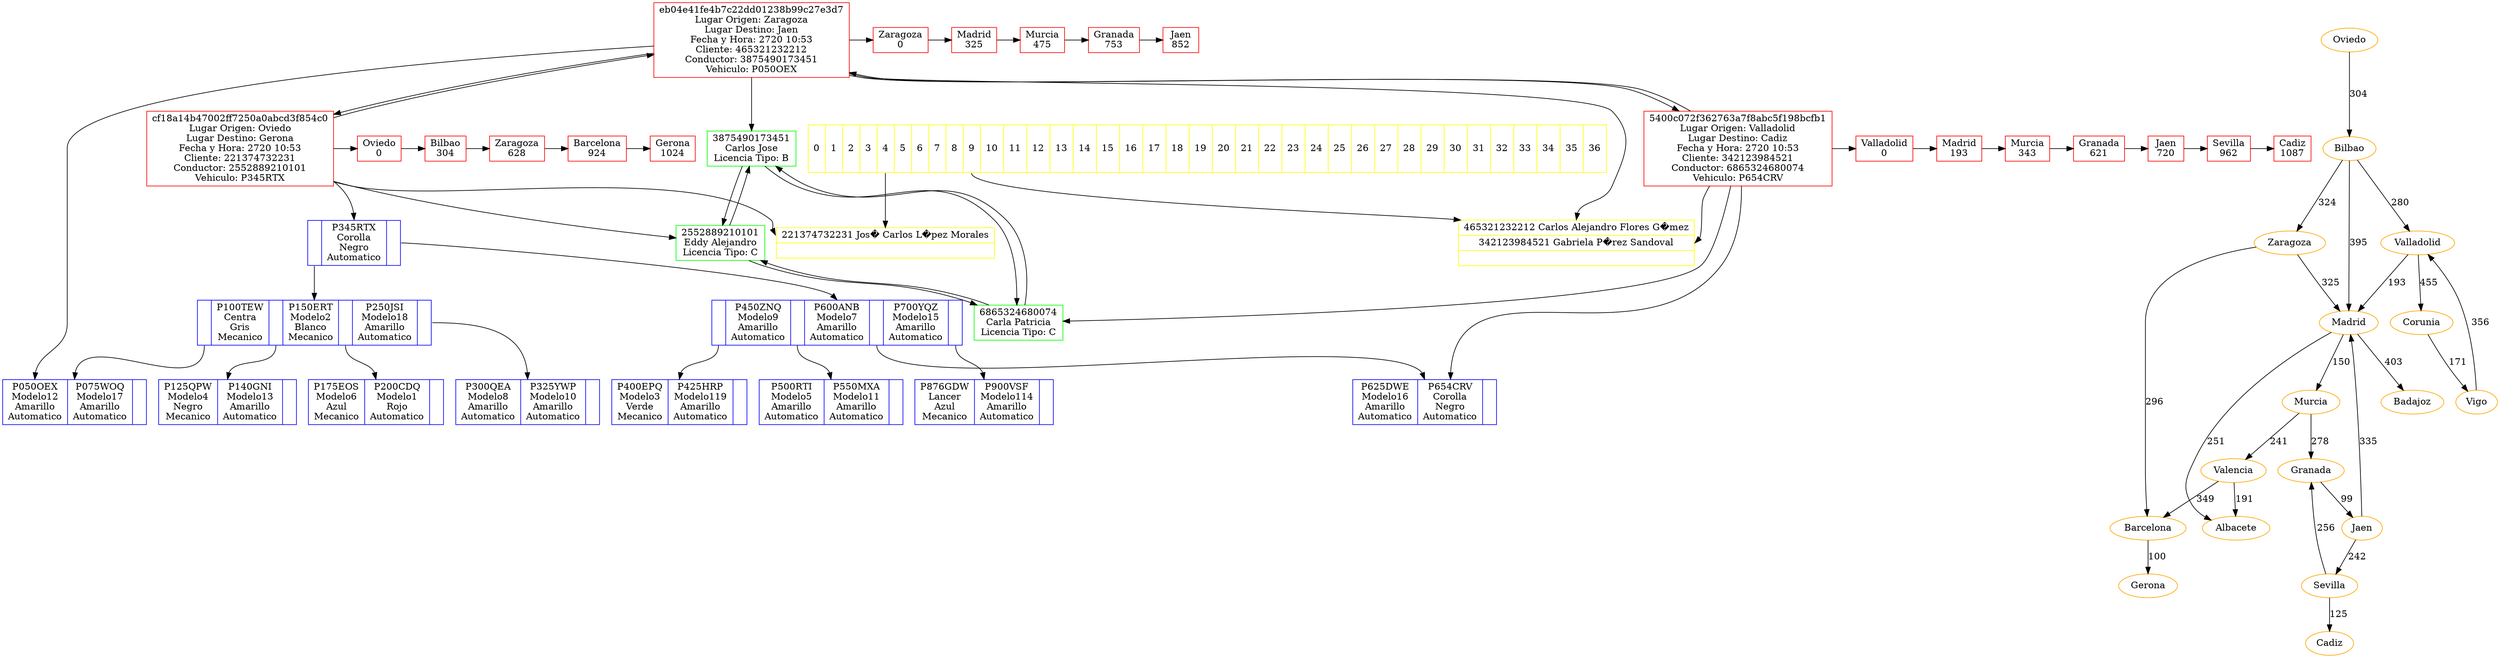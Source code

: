 digraph General{ 
node[shape=box, nodesep=0.5]; 
rankdir = TB; 


subgraph ArbolB{ 
rankdir = TB; 
node [shape = record, color=blue]; 
12345952[label ="<16659666>|<17060311>P345RTX&#92;nCorolla&#92;nNegro&#92;nAutomatico|<21443012>"]; 
16659666[label ="<7994350>|<22418071>P100TEW&#92;nCentra&#92;nGris&#92;nMecanico|<15166019>|<3059210>P150ERT&#92;nModelo2&#92;nBlanco&#92;nMecanico|<32481258>|<4384682>P250JSI&#92;nModelo18&#92;nAmarillo&#92;nAutomatico|<19414291>"]; 
7994350[label ="<15178626>P050OEX&#92;nModelo12&#92;nAmarillo&#92;nAutomatico|<17322235>P075WOQ&#92;nModelo17&#92;nAmarillo&#92;nAutomatico|"]; 
15166019[label ="<9212743>P125QPW&#92;nModelo4&#92;nNegro&#92;nMecanico|<4121120>P140GNI&#92;nModelo13&#92;nAmarillo&#92;nAutomatico|"]; 
32481258[label ="<10176686>P175EOS&#92;nModelo6&#92;nAzul&#92;nMecanico|<17516174>P200CDQ&#92;nModelo1&#92;nRojo&#92;nAutomatico|"]; 
19414291[label ="<31453635>P300QEA&#92;nModelo8&#92;nAmarillo&#92;nAutomatico|<13840122>P325YWP&#92;nModelo10&#92;nAmarillo&#92;nAutomatico|"]; 
21443012[label ="<10346230>|<28169181>P450ZNQ&#92;nModelo9&#92;nAmarillo&#92;nAutomatico|<26504834>|<1916148>P600ANB&#92;nModelo7&#92;nAmarillo&#92;nAutomatico|<12400047>|<30091742>P700YQZ&#92;nModelo15&#92;nAmarillo&#92;nAutomatico|<30124827>"]; 
10346230[label ="<11980106>P400EPQ&#92;nModelo3&#92;nVerde&#92;nMecanico|<32211070>P425HRP&#92;nModelo119&#92;nAmarillo&#92;nAutomatico|"]; 
26504834[label ="<30852356>P500RTI&#92;nModelo5&#92;nAmarillo&#92;nAutomatico|<18426646>P550MXA&#92;nModelo11&#92;nAmarillo&#92;nAutomatico|"]; 
12400047[label ="<32861986>P625DWE&#92;nModelo16&#92;nAmarillo&#92;nAutomatico|<9106642>P654CRV&#92;nCorolla&#92;nNegro&#92;nAutomatico|"]; 
30124827[label ="<28442146>P876GDW&#92;nLancer&#92;nAzul&#92;nMecanico|<18230553>P900VSF&#92;nModelo114&#92;nAmarillo&#92;nAutomatico|"]; 

12345952:16659666->16659666:n; 
12345952:21443012->21443012:n; 
16659666:7994350->7994350:n; 
16659666:15166019->15166019:n; 
16659666:32481258->32481258:n; 
16659666:19414291->19414291:n; 
21443012:10346230->10346230:n; 
21443012:26504834->26504834:n; 
21443012:12400047->12400047:n; 
21443012:30124827->30124827:n; 
} 


subgraph TablaHash{ 
nodesep =.01; 
rankdir = LR; 
node[shape=record,width=.1,height=1, color=yellow]; 
nodeArray[label="<f0>0|<f1>1|<f2>2|<f3>3|<f4>4|<f5>5|<f6>6|<f7>7|<f8>8|<f9>9|<f10>10|<f11>11|<f12>12|<f13>13|<f14>14|<f15>15|<f16>16|<f17>17|<f18>18|<f19>19|<f20>20|<f21>21|<f22>22|<f23>23|<f24>24|<f25>25|<f26>26|<f27>27|<f28>28|<f29>29|<f30>30|<f31>31|<f32>32|<f33>33|<f34>34|<f35>35|<f36>36"]; 
node4[label="{<7563485>221374732231 Jos� Carlos L�pez Morales|}", height = 0.1]; 
node9[label="{<774188>465321232212 Carlos Alejandro Flores G�mez|<15330583>342123984521 Gabriela P�rez Sandoval|}", height = 0.1]; 

nodeArray:f4->node4:f0; 
nodeArray:f9->node9:f0; 
} 


subgraph Lista_Conductores{ 
rankdir = LR; 
node[shape=box, color=green] 
"4389538"[label ="2552889210101&#92;nEddy Alejandro&#92;nLicencia Tipo: C"]; 
"8297640"[label ="3875490173451&#92;nCarlos Jose&#92;nLicencia Tipo: B"]; 
"17185556"[label ="6865324680074&#92;nCarla Patricia&#92;nLicencia Tipo: C"]; 
"4389538"->"8297640"
"4389538"->"17185556"
"8297640"->"17185556"
"8297640"->"4389538"
"17185556"->"4389538"
"17185556"->"8297640"
}


subgraph BlockChain{ 
node[shape=box, color=red]; 
rankdir = LR; 

"2849012"[label = "cf18a14b47002ff7250a0abcd3f854c0&#92;nLugar Origen: Oviedo&#92;nLugar Destino: Gerona&#92;nFecha y Hora: 2720 10:53&#92;nCliente: 221374732231&#92;nConductor: 2552889210101&#92;nVehiculo: P345RTX"] 
"12545980"[label = "eb04e41fe4b7c22dd01238b99c27e3d7&#92;nLugar Origen: Zaragoza&#92;nLugar Destino: Jaen&#92;nFecha y Hora: 2720 10:53&#92;nCliente: 465321232212&#92;nConductor: 3875490173451&#92;nVehiculo: P050OEX"] 
"2736801"[label = "5400c072f362763a7f8abc5f198bcfb1&#92;nLugar Origen: Valladolid&#92;nLugar Destino: Cadiz&#92;nFecha y Hora: 2720 10:53&#92;nCliente: 342123984521&#92;nConductor: 6865324680074&#92;nVehiculo: P654CRV"] 
"2849012"->"12545980"; 
"12545980"->"2849012"; 
"12545980"->"2736801"; 
"2736801"->"12545980"; 

subgraph ruta_2849012{ 
rank=same; 
"Oviedo_2849012"[label="Oviedo&#92;n0"]; 
"Bilbao_2849012"[label="Bilbao&#92;n304"]; 
"Zaragoza_2849012"[label="Zaragoza&#92;n628"]; 
"Barcelona_2849012"[label="Barcelona&#92;n924"]; 
"Gerona_2849012"[label="Gerona&#92;n1024"]; 

"Oviedo_2849012"->"Bilbao_2849012"; 
"Bilbao_2849012"->"Zaragoza_2849012"; 
"Zaragoza_2849012"->"Barcelona_2849012"; 
"Barcelona_2849012"->"Gerona_2849012"; 
}
subgraph ruta_12545980{ 
rank=same; 
"Zaragoza_12545980"[label="Zaragoza&#92;n0"]; 
"Madrid_12545980"[label="Madrid&#92;n325"]; 
"Murcia_12545980"[label="Murcia&#92;n475"]; 
"Granada_12545980"[label="Granada&#92;n753"]; 
"Jaen_12545980"[label="Jaen&#92;n852"]; 

"Zaragoza_12545980"->"Madrid_12545980"; 
"Madrid_12545980"->"Murcia_12545980"; 
"Murcia_12545980"->"Granada_12545980"; 
"Granada_12545980"->"Jaen_12545980"; 
}
subgraph ruta_2736801{ 
rank=same; 
"Valladolid_2736801"[label="Valladolid&#92;n0"]; 
"Madrid_2736801"[label="Madrid&#92;n193"]; 
"Murcia_2736801"[label="Murcia&#92;n343"]; 
"Granada_2736801"[label="Granada&#92;n621"]; 
"Jaen_2736801"[label="Jaen&#92;n720"]; 
"Sevilla_2736801"[label="Sevilla&#92;n962"]; 
"Cadiz_2736801"[label="Cadiz&#92;n1087"]; 

"Valladolid_2736801"->"Madrid_2736801"; 
"Madrid_2736801"->"Murcia_2736801"; 
"Murcia_2736801"->"Granada_2736801"; 
"Granada_2736801"->"Jaen_2736801"; 
"Jaen_2736801"->"Sevilla_2736801"; 
"Sevilla_2736801"->"Cadiz_2736801"; 
}
{rank=same "2849012" "Oviedo_2849012"} 
"2849012"->"Oviedo_2849012"; 
{rank=same "12545980" "Zaragoza_12545980"} 
"12545980"->"Zaragoza_12545980"; 
{rank=same "2736801" "Valladolid_2736801"} 
"2736801"->"Valladolid_2736801"; 

}

subgraph Grafo{ 
rankdir = LR; 
node[shape=oval, color=orange]; 
"Oviedo_G"[label="Oviedo"] 
"Bilbao_G"[label="Bilbao"] 
"Zaragoza_G"[label="Zaragoza"] 
"Madrid_G"[label="Madrid"] 
"Valladolid_G"[label="Valladolid"] 
"Barcelona_G"[label="Barcelona"] 
"Gerona_G"[label="Gerona"] 
"Corunia_G"[label="Corunia"] 
"Vigo_G"[label="Vigo"] 
"Badajoz_G"[label="Badajoz"] 
"Albacete_G"[label="Albacete"] 
"Murcia_G"[label="Murcia"] 
"Valencia_G"[label="Valencia"] 
"Granada_G"[label="Granada"] 
"Jaen_G"[label="Jaen"] 
"Sevilla_G"[label="Sevilla"] 
"Cadiz_G"[label="Cadiz"] 

"Oviedo_G" -> "Bilbao_G"[label= "304"] 
"Bilbao_G" -> "Zaragoza_G"[label= "324"] 
"Bilbao_G" -> "Madrid_G"[label= "395"] 
"Bilbao_G" -> "Valladolid_G"[label= "280"] 
"Zaragoza_G" -> "Barcelona_G"[label= "296"] 
"Zaragoza_G" -> "Madrid_G"[label= "325"] 
"Madrid_G" -> "Badajoz_G"[label= "403"] 
"Madrid_G" -> "Albacete_G"[label= "251"] 
"Madrid_G" -> "Murcia_G"[label= "150"] 
"Valladolid_G" -> "Corunia_G"[label= "455"] 
"Valladolid_G" -> "Madrid_G"[label= "193"] 
"Barcelona_G" -> "Gerona_G"[label= "100"] 
"Corunia_G" -> "Vigo_G"[label= "171"] 
"Vigo_G" -> "Valladolid_G"[label= "356"] 
"Murcia_G" -> "Valencia_G"[label= "241"] 
"Murcia_G" -> "Granada_G"[label= "278"] 
"Valencia_G" -> "Albacete_G"[label= "191"] 
"Valencia_G" -> "Barcelona_G"[label= "349"] 
"Granada_G" -> "Jaen_G"[label= "99"] 
"Jaen_G" -> "Madrid_G"[label= "335"] 
"Jaen_G" -> "Sevilla_G"[label= "242"] 
"Sevilla_G" -> "Granada_G"[label= "256"] 
"Sevilla_G" -> "Cadiz_G"[label= "125"] 
}
"2849012"->node4:7563485; 
"2849012"->"4389538"; 
"2849012"->12345952:17060311; 
"12545980"->node9:774188; 
"12545980"->"8297640"; 
"12545980"->7994350:15178626; 
"2736801"->node9:15330583; 
"2736801"->"17185556"; 
"2736801"->12400047:9106642; 
}